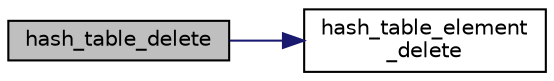digraph "hash_table_delete"
{
 // LATEX_PDF_SIZE
  edge [fontname="Helvetica",fontsize="10",labelfontname="Helvetica",labelfontsize="10"];
  node [fontname="Helvetica",fontsize="10",shape=record];
  rankdir="LR";
  Node1 [label="hash_table_delete",height=0.2,width=0.4,color="black", fillcolor="grey75", style="filled", fontcolor="black",tooltip=" "];
  Node1 -> Node2 [color="midnightblue",fontsize="10",style="solid",fontname="Helvetica"];
  Node2 [label="hash_table_element\l_delete",height=0.2,width=0.4,color="black", fillcolor="white", style="filled",URL="$omg__hashtable_8c.html#a026b4a34fe76f92e0931b2c9c742f0f8",tooltip=" "];
}
